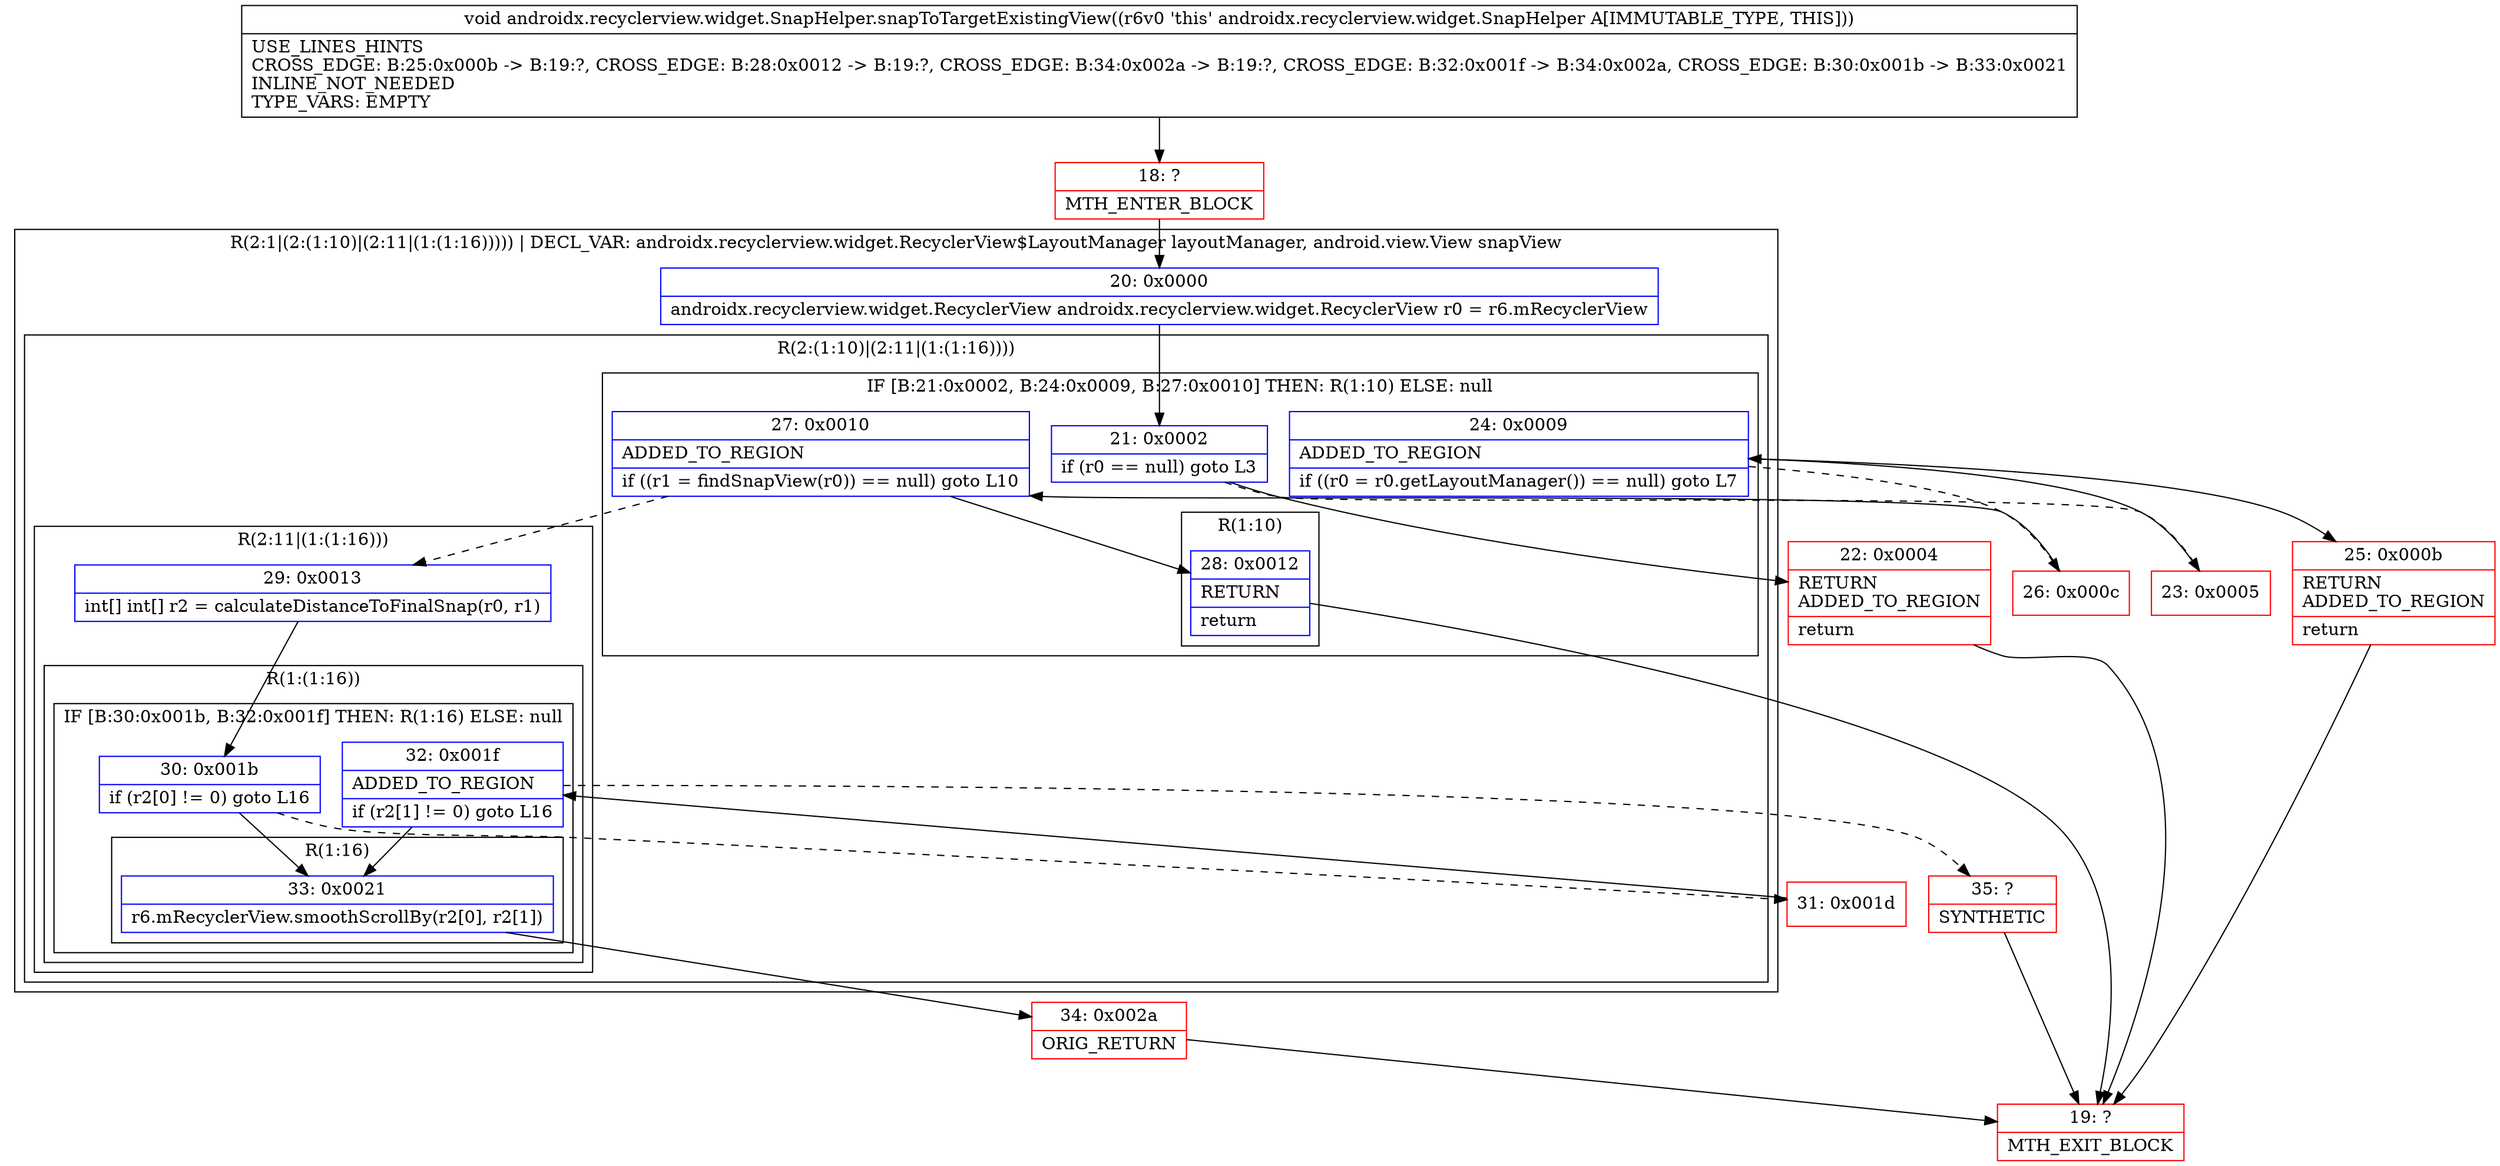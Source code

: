 digraph "CFG forandroidx.recyclerview.widget.SnapHelper.snapToTargetExistingView()V" {
subgraph cluster_Region_1808194886 {
label = "R(2:1|(2:(1:10)|(2:11|(1:(1:16))))) | DECL_VAR: androidx.recyclerview.widget.RecyclerView$LayoutManager layoutManager, android.view.View snapView\l";
node [shape=record,color=blue];
Node_20 [shape=record,label="{20\:\ 0x0000|androidx.recyclerview.widget.RecyclerView androidx.recyclerview.widget.RecyclerView r0 = r6.mRecyclerView\l}"];
subgraph cluster_Region_270751253 {
label = "R(2:(1:10)|(2:11|(1:(1:16))))";
node [shape=record,color=blue];
subgraph cluster_IfRegion_1149145901 {
label = "IF [B:21:0x0002, B:24:0x0009, B:27:0x0010] THEN: R(1:10) ELSE: null";
node [shape=record,color=blue];
Node_21 [shape=record,label="{21\:\ 0x0002|if (r0 == null) goto L3\l}"];
Node_24 [shape=record,label="{24\:\ 0x0009|ADDED_TO_REGION\l|if ((r0 = r0.getLayoutManager()) == null) goto L7\l}"];
Node_27 [shape=record,label="{27\:\ 0x0010|ADDED_TO_REGION\l|if ((r1 = findSnapView(r0)) == null) goto L10\l}"];
subgraph cluster_Region_1708244346 {
label = "R(1:10)";
node [shape=record,color=blue];
Node_28 [shape=record,label="{28\:\ 0x0012|RETURN\l|return\l}"];
}
}
subgraph cluster_Region_765446673 {
label = "R(2:11|(1:(1:16)))";
node [shape=record,color=blue];
Node_29 [shape=record,label="{29\:\ 0x0013|int[] int[] r2 = calculateDistanceToFinalSnap(r0, r1)\l}"];
subgraph cluster_Region_126291919 {
label = "R(1:(1:16))";
node [shape=record,color=blue];
subgraph cluster_IfRegion_1165285390 {
label = "IF [B:30:0x001b, B:32:0x001f] THEN: R(1:16) ELSE: null";
node [shape=record,color=blue];
Node_30 [shape=record,label="{30\:\ 0x001b|if (r2[0] != 0) goto L16\l}"];
Node_32 [shape=record,label="{32\:\ 0x001f|ADDED_TO_REGION\l|if (r2[1] != 0) goto L16\l}"];
subgraph cluster_Region_411369739 {
label = "R(1:16)";
node [shape=record,color=blue];
Node_33 [shape=record,label="{33\:\ 0x0021|r6.mRecyclerView.smoothScrollBy(r2[0], r2[1])\l}"];
}
}
}
}
}
}
Node_18 [shape=record,color=red,label="{18\:\ ?|MTH_ENTER_BLOCK\l}"];
Node_22 [shape=record,color=red,label="{22\:\ 0x0004|RETURN\lADDED_TO_REGION\l|return\l}"];
Node_19 [shape=record,color=red,label="{19\:\ ?|MTH_EXIT_BLOCK\l}"];
Node_23 [shape=record,color=red,label="{23\:\ 0x0005}"];
Node_25 [shape=record,color=red,label="{25\:\ 0x000b|RETURN\lADDED_TO_REGION\l|return\l}"];
Node_26 [shape=record,color=red,label="{26\:\ 0x000c}"];
Node_31 [shape=record,color=red,label="{31\:\ 0x001d}"];
Node_35 [shape=record,color=red,label="{35\:\ ?|SYNTHETIC\l}"];
Node_34 [shape=record,color=red,label="{34\:\ 0x002a|ORIG_RETURN\l}"];
MethodNode[shape=record,label="{void androidx.recyclerview.widget.SnapHelper.snapToTargetExistingView((r6v0 'this' androidx.recyclerview.widget.SnapHelper A[IMMUTABLE_TYPE, THIS]))  | USE_LINES_HINTS\lCROSS_EDGE: B:25:0x000b \-\> B:19:?, CROSS_EDGE: B:28:0x0012 \-\> B:19:?, CROSS_EDGE: B:34:0x002a \-\> B:19:?, CROSS_EDGE: B:32:0x001f \-\> B:34:0x002a, CROSS_EDGE: B:30:0x001b \-\> B:33:0x0021\lINLINE_NOT_NEEDED\lTYPE_VARS: EMPTY\l}"];
MethodNode -> Node_18;Node_20 -> Node_21;
Node_21 -> Node_22;
Node_21 -> Node_23[style=dashed];
Node_24 -> Node_25;
Node_24 -> Node_26[style=dashed];
Node_27 -> Node_28;
Node_27 -> Node_29[style=dashed];
Node_28 -> Node_19;
Node_29 -> Node_30;
Node_30 -> Node_31[style=dashed];
Node_30 -> Node_33;
Node_32 -> Node_33;
Node_32 -> Node_35[style=dashed];
Node_33 -> Node_34;
Node_18 -> Node_20;
Node_22 -> Node_19;
Node_23 -> Node_24;
Node_25 -> Node_19;
Node_26 -> Node_27;
Node_31 -> Node_32;
Node_35 -> Node_19;
Node_34 -> Node_19;
}

